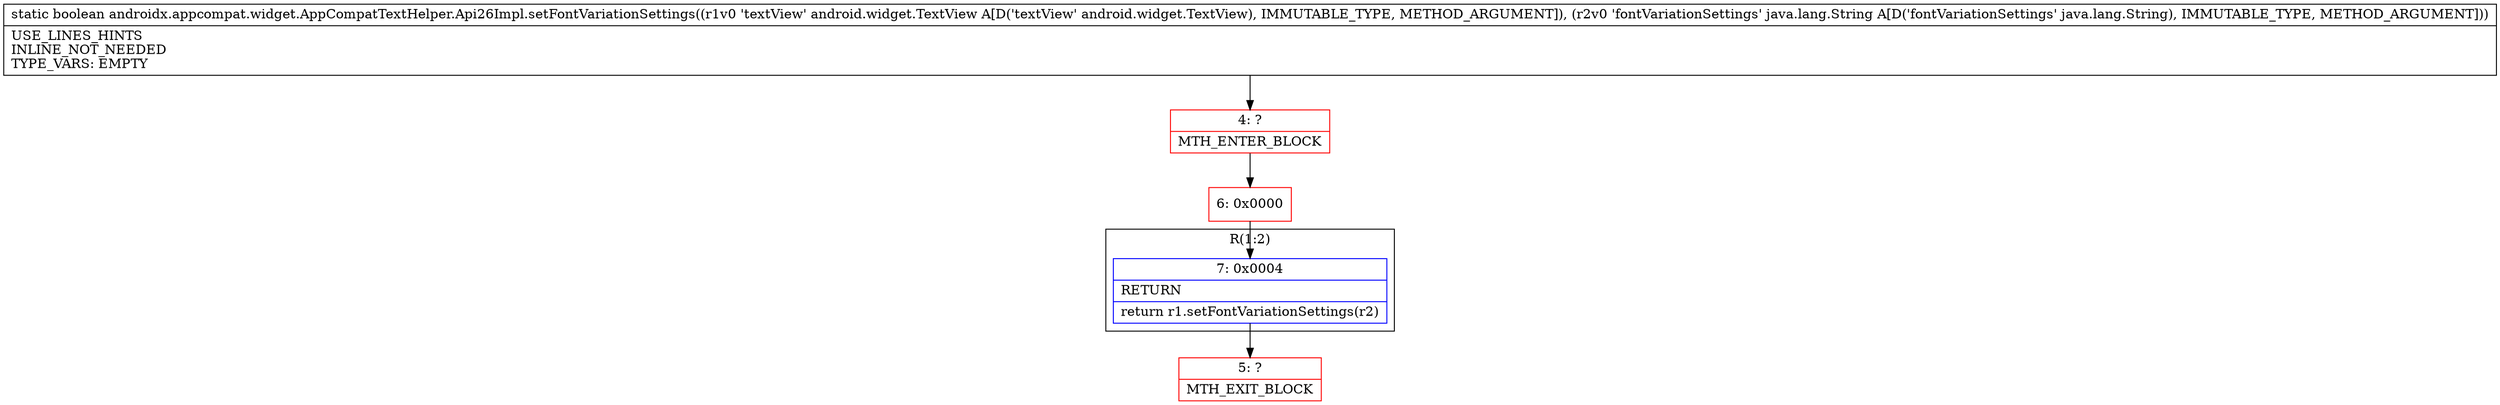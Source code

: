 digraph "CFG forandroidx.appcompat.widget.AppCompatTextHelper.Api26Impl.setFontVariationSettings(Landroid\/widget\/TextView;Ljava\/lang\/String;)Z" {
subgraph cluster_Region_895611124 {
label = "R(1:2)";
node [shape=record,color=blue];
Node_7 [shape=record,label="{7\:\ 0x0004|RETURN\l|return r1.setFontVariationSettings(r2)\l}"];
}
Node_4 [shape=record,color=red,label="{4\:\ ?|MTH_ENTER_BLOCK\l}"];
Node_6 [shape=record,color=red,label="{6\:\ 0x0000}"];
Node_5 [shape=record,color=red,label="{5\:\ ?|MTH_EXIT_BLOCK\l}"];
MethodNode[shape=record,label="{static boolean androidx.appcompat.widget.AppCompatTextHelper.Api26Impl.setFontVariationSettings((r1v0 'textView' android.widget.TextView A[D('textView' android.widget.TextView), IMMUTABLE_TYPE, METHOD_ARGUMENT]), (r2v0 'fontVariationSettings' java.lang.String A[D('fontVariationSettings' java.lang.String), IMMUTABLE_TYPE, METHOD_ARGUMENT]))  | USE_LINES_HINTS\lINLINE_NOT_NEEDED\lTYPE_VARS: EMPTY\l}"];
MethodNode -> Node_4;Node_7 -> Node_5;
Node_4 -> Node_6;
Node_6 -> Node_7;
}

